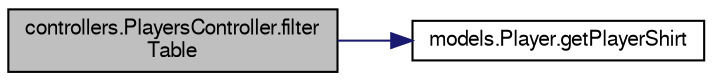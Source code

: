 digraph "controllers.PlayersController.filterTable"
{
  bgcolor="transparent";
  edge [fontname="FreeSans",fontsize="10",labelfontname="FreeSans",labelfontsize="10"];
  node [fontname="FreeSans",fontsize="10",shape=record];
  rankdir="LR";
  Node0 [label="controllers.PlayersController.filter\lTable",height=0.2,width=0.4,color="black", fillcolor="grey75", style="filled", fontcolor="black"];
  Node0 -> Node1 [color="midnightblue",fontsize="10",style="solid",fontname="FreeSans"];
  Node1 [label="models.Player.getPlayerShirt",height=0.2,width=0.4,color="black",URL="$classmodels_1_1Player.html#a580441acb7a56e110ca33819741aa45c"];
}
